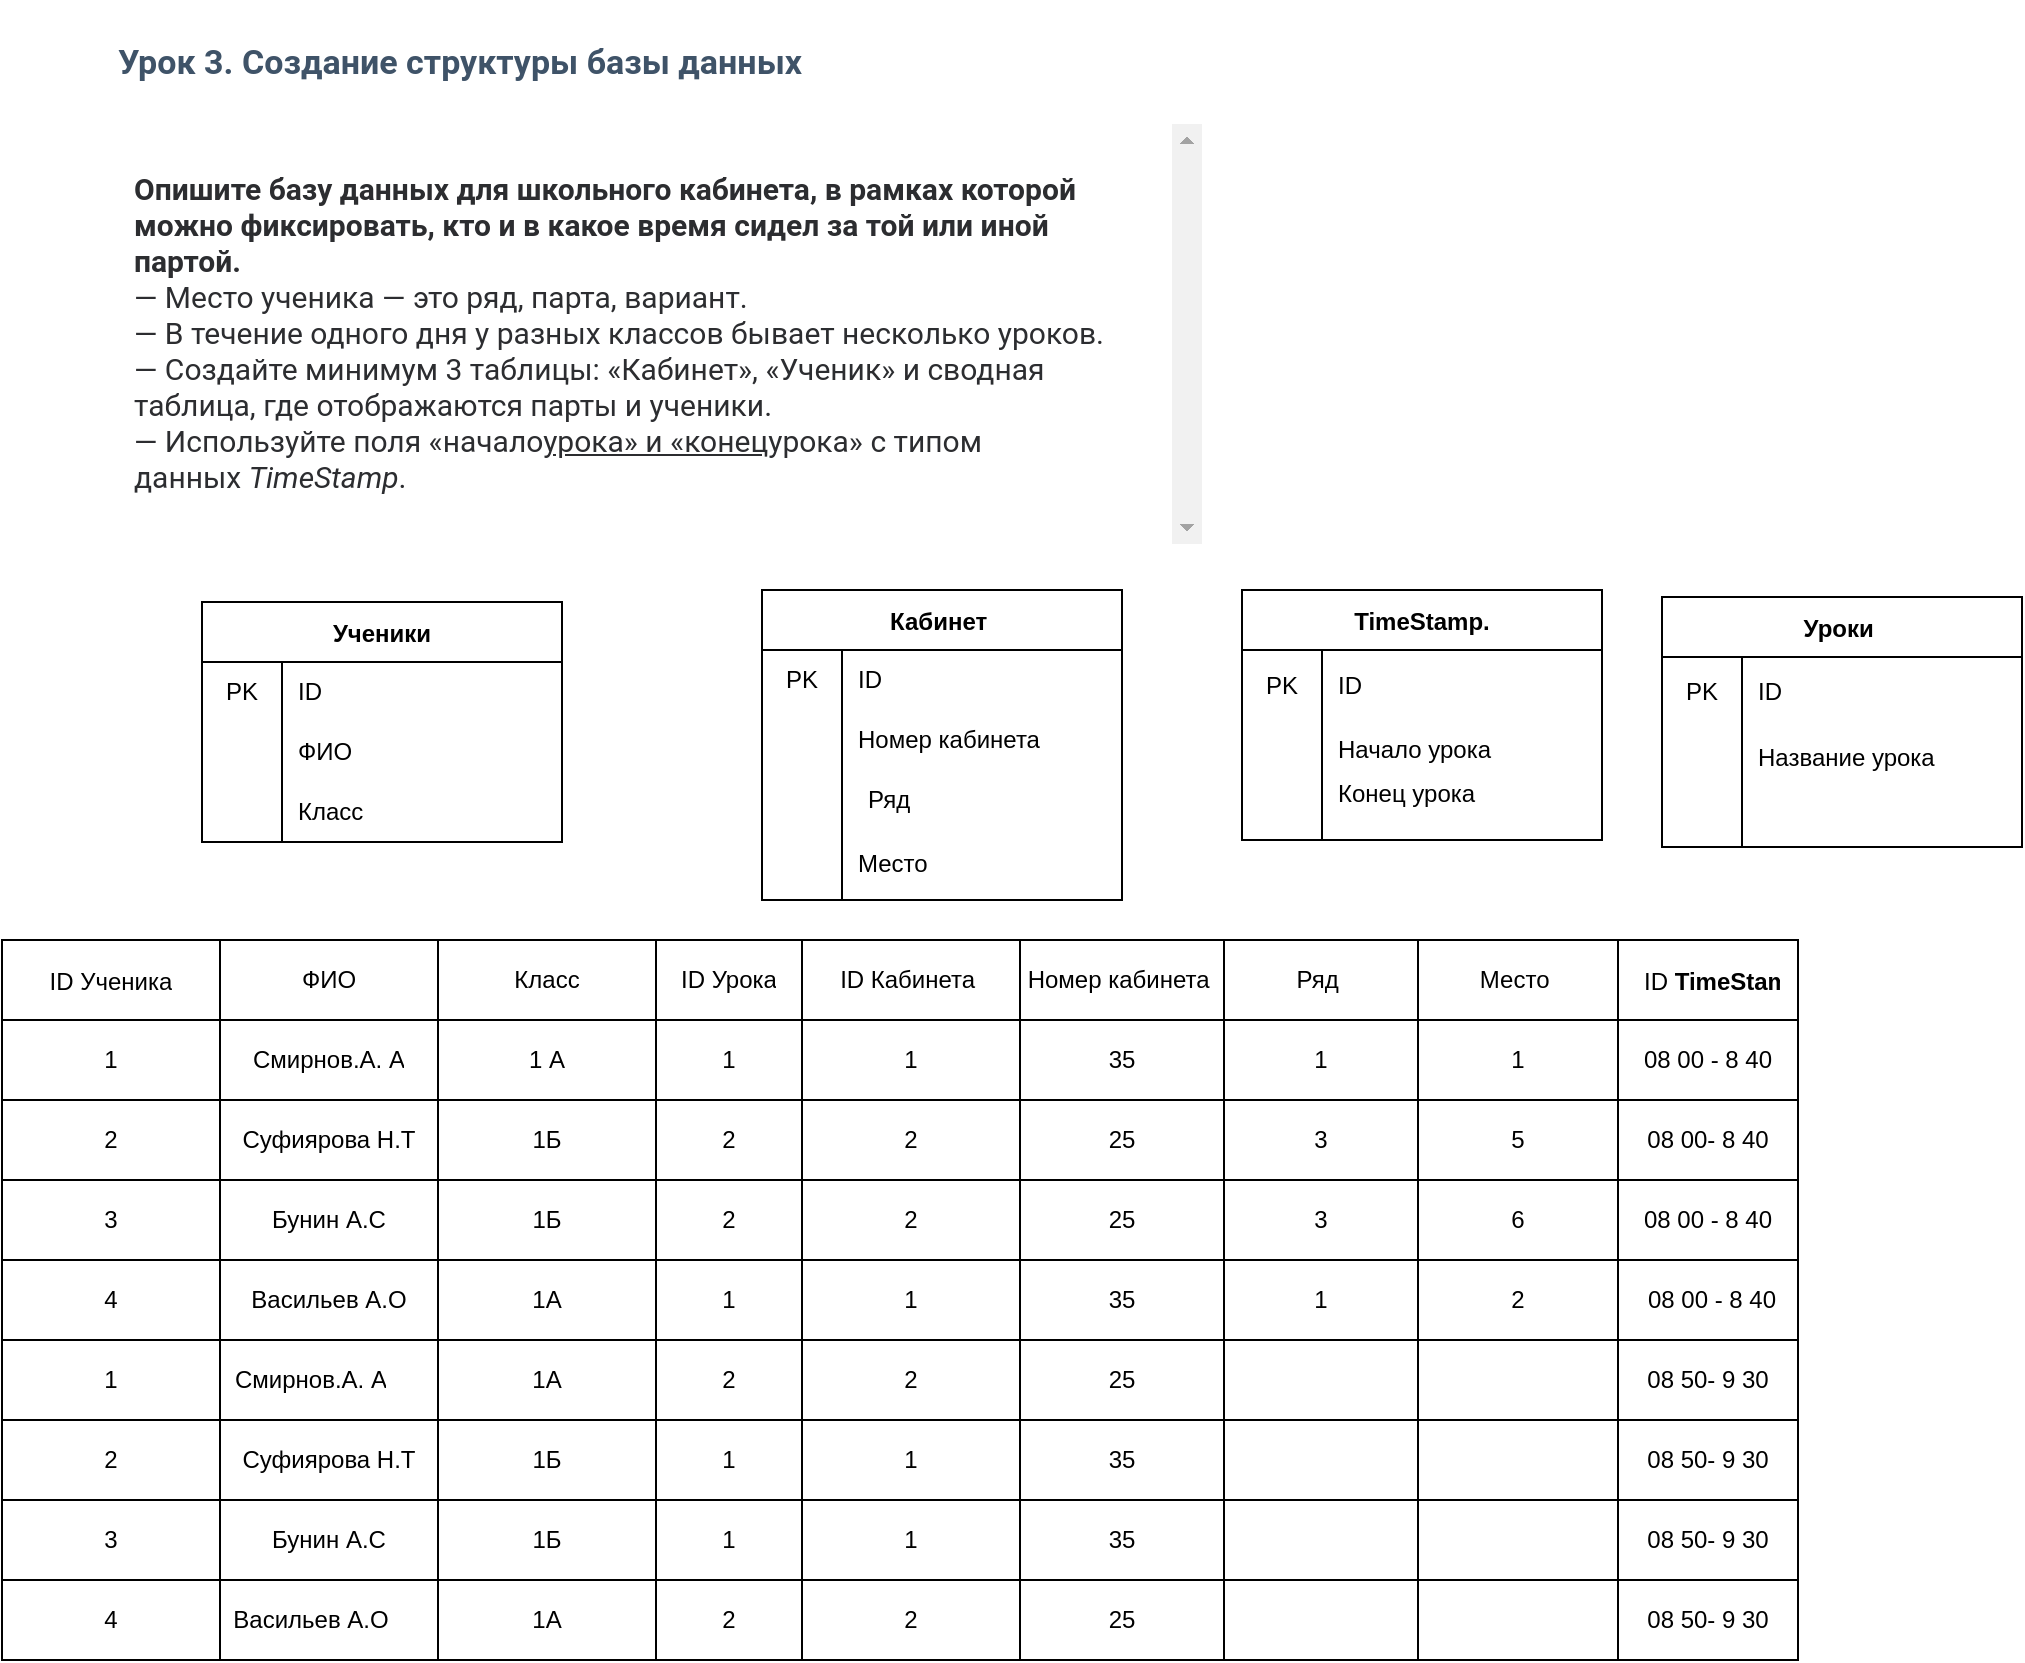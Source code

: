 <mxfile version="20.3.0" type="github"><diagram name="Page-1" id="e56a1550-8fbb-45ad-956c-1786394a9013"><mxGraphModel dx="2000" dy="523" grid="1" gridSize="10" guides="1" tooltips="1" connect="1" arrows="1" fold="1" page="1" pageScale="1" pageWidth="1100" pageHeight="850" background="none" math="0" shadow="0"><root><mxCell id="0"/><mxCell id="1" parent="0"/><mxCell id="MSWvbormxqqgN8dMkVY9-1" value="&lt;header style=&quot;box-sizing: border-box; display: flex; align-items: center; min-height: 55px; padding: 0px 16px 8px; color: rgb(44, 45, 48); font-family: Roboto, &amp;quot;San Francisco&amp;quot;, &amp;quot;Helvetica Neue&amp;quot;, Helvetica, Arial; font-size: 15px; font-style: normal; font-variant-ligatures: normal; font-variant-caps: normal; font-weight: 400; letter-spacing: normal; orphans: 2; text-align: start; text-indent: 0px; text-transform: none; widows: 2; word-spacing: 0px; -webkit-text-stroke-width: 0px; background-color: rgb(255, 255, 255); text-decoration-thickness: initial; text-decoration-style: initial; text-decoration-color: initial;&quot;&gt;&lt;div style=&quot;box-sizing: border-box; flex: 1 1 0%; position: relative;&quot; class=&quot;title-block&quot;&gt;&lt;h3 style=&quot;box-sizing: border-box; font-family: inherit; font-weight: bold; line-height: 24px; color: rgb(63, 83, 104); margin: 0px; font-size: 17px;&quot; class=&quot;title&quot;&gt;Урок 3. Создание структуры базы данных&lt;/h3&gt;&lt;/div&gt;&lt;/header&gt;&lt;div style=&quot;box-sizing: border-box; overflow-y: scroll; flex: 1 1 0%; color: rgb(44, 45, 48); font-family: Roboto, &amp;quot;San Francisco&amp;quot;, &amp;quot;Helvetica Neue&amp;quot;, Helvetica, Arial; font-size: 15px; font-style: normal; font-variant-ligatures: normal; font-variant-caps: normal; font-weight: 400; letter-spacing: normal; orphans: 2; text-align: start; text-indent: 0px; text-transform: none; widows: 2; word-spacing: 0px; -webkit-text-stroke-width: 0px; background-color: rgb(255, 255, 255); text-decoration-thickness: initial; text-decoration-style: initial; text-decoration-color: initial;&quot; id=&quot;main-content-wrapper__scrollable-container&quot; class=&quot;main-content-wrapper__scrollable-container&quot;&gt;&lt;div style=&quot;box-sizing: border-box; min-height: 100%;&quot; class=&quot;content&quot;&gt;&lt;div style=&quot;box-sizing: border-box;&quot; class=&quot;content-block content-block_homework&quot;&gt;&lt;div style=&quot;box-sizing: border-box; background-color: rgb(255, 255, 255); padding: 24px; border-radius: 4px; max-height: 100%; visibility: visible; pointer-events: auto; opacity: 1; transform: scaleY(1); transform-origin: left top; transition: transform 0.25s ease 0s, opacity 0.25s ease 0s, visibility 0.25s ease 0s, pointer-events 0.25s ease 0s, max-height 0.3s ease 0s;&quot; class=&quot;task-block js-homework-description-container&quot;&gt;&lt;div style=&quot;box-sizing: border-box;&quot; class=&quot;task-block-teacher&quot;&gt;&lt;p style=&quot;box-sizing: border-box; margin: 0px; font-weight: normal;&quot;&gt;&lt;strong style=&quot;box-sizing: border-box; font-weight: 700;&quot;&gt;Опишите базу данных для школьного кабинета, в рамках которой можно фиксировать, кто и в какое время сидел за той или иной партой.&lt;/strong&gt;&lt;/p&gt;&lt;p style=&quot;box-sizing: border-box; margin: 0px; font-weight: normal;&quot;&gt;— Место ученика — это ряд, парта, вариант.&lt;br style=&quot;box-sizing: border-box;&quot;&gt;— В течение одного дня у разных классов бывает несколько уроков.&lt;br style=&quot;box-sizing: border-box;&quot;&gt;— Создайте минимум 3 таблицы: «Кабинет», «Ученик» и сводная таблица, где отображаются парты и ученики.&lt;br style=&quot;box-sizing: border-box;&quot;&gt;— Используйте поля «начало&lt;u style=&quot;box-sizing: border-box;&quot;&gt;урока» и «конец&lt;/u&gt;урока» с типом данных&lt;span&gt;&amp;nbsp;&lt;/span&gt;&lt;em style=&quot;box-sizing: border-box;&quot;&gt;TimeStamp&lt;/em&gt;.&lt;/p&gt;&lt;/div&gt;&lt;/div&gt;&lt;/div&gt;&lt;/div&gt;&lt;/div&gt;" style="text;whiteSpace=wrap;html=1;" vertex="1" parent="1"><mxGeometry x="30" width="560" height="280" as="geometry"/></mxCell><object label="Ученики" id="MSWvbormxqqgN8dMkVY9-17"><mxCell style="shape=table;startSize=30;container=1;collapsible=0;childLayout=tableLayout;fixedRows=1;rowLines=0;fontStyle=1;" vertex="1" parent="1"><mxGeometry x="90" y="301" width="180" height="120" as="geometry"/></mxCell></object><mxCell id="MSWvbormxqqgN8dMkVY9-18" value="" style="shape=tableRow;horizontal=0;startSize=0;swimlaneHead=0;swimlaneBody=0;top=0;left=0;bottom=0;right=0;collapsible=0;dropTarget=0;fillColor=none;points=[[0,0.5],[1,0.5]];portConstraint=eastwest;" vertex="1" parent="MSWvbormxqqgN8dMkVY9-17"><mxGeometry y="30" width="180" height="30" as="geometry"/></mxCell><mxCell id="MSWvbormxqqgN8dMkVY9-19" value="PK" style="shape=partialRectangle;html=1;whiteSpace=wrap;connectable=0;fillColor=none;top=0;left=0;bottom=0;right=0;overflow=hidden;pointerEvents=1;" vertex="1" parent="MSWvbormxqqgN8dMkVY9-18"><mxGeometry width="40" height="30" as="geometry"><mxRectangle width="40" height="30" as="alternateBounds"/></mxGeometry></mxCell><mxCell id="MSWvbormxqqgN8dMkVY9-20" value="ID" style="shape=partialRectangle;html=1;whiteSpace=wrap;connectable=0;fillColor=none;top=0;left=0;bottom=0;right=0;align=left;spacingLeft=6;overflow=hidden;" vertex="1" parent="MSWvbormxqqgN8dMkVY9-18"><mxGeometry x="40" width="140" height="30" as="geometry"><mxRectangle width="140" height="30" as="alternateBounds"/></mxGeometry></mxCell><mxCell id="MSWvbormxqqgN8dMkVY9-24" value="" style="shape=tableRow;horizontal=0;startSize=0;swimlaneHead=0;swimlaneBody=0;top=0;left=0;bottom=0;right=0;collapsible=0;dropTarget=0;fillColor=none;points=[[0,0.5],[1,0.5]];portConstraint=eastwest;" vertex="1" parent="MSWvbormxqqgN8dMkVY9-17"><mxGeometry y="60" width="180" height="30" as="geometry"/></mxCell><mxCell id="MSWvbormxqqgN8dMkVY9-25" value="" style="shape=partialRectangle;html=1;whiteSpace=wrap;connectable=0;fillColor=none;top=0;left=0;bottom=0;right=0;overflow=hidden;" vertex="1" parent="MSWvbormxqqgN8dMkVY9-24"><mxGeometry width="40" height="30" as="geometry"><mxRectangle width="40" height="30" as="alternateBounds"/></mxGeometry></mxCell><mxCell id="MSWvbormxqqgN8dMkVY9-26" value="ФИО" style="shape=partialRectangle;html=1;whiteSpace=wrap;connectable=0;fillColor=none;top=0;left=0;bottom=0;right=0;align=left;spacingLeft=6;overflow=hidden;" vertex="1" parent="MSWvbormxqqgN8dMkVY9-24"><mxGeometry x="40" width="140" height="30" as="geometry"><mxRectangle width="140" height="30" as="alternateBounds"/></mxGeometry></mxCell><mxCell id="MSWvbormxqqgN8dMkVY9-21" value="" style="shape=tableRow;horizontal=0;startSize=0;swimlaneHead=0;swimlaneBody=0;top=0;left=0;bottom=0;right=0;collapsible=0;dropTarget=0;fillColor=none;points=[[0,0.5],[1,0.5]];portConstraint=eastwest;" vertex="1" parent="MSWvbormxqqgN8dMkVY9-17"><mxGeometry y="90" width="180" height="30" as="geometry"/></mxCell><mxCell id="MSWvbormxqqgN8dMkVY9-22" value="" style="shape=partialRectangle;html=1;whiteSpace=wrap;connectable=0;fillColor=none;top=0;left=0;bottom=0;right=0;overflow=hidden;" vertex="1" parent="MSWvbormxqqgN8dMkVY9-21"><mxGeometry width="40" height="30" as="geometry"><mxRectangle width="40" height="30" as="alternateBounds"/></mxGeometry></mxCell><mxCell id="MSWvbormxqqgN8dMkVY9-23" value="Класс" style="shape=partialRectangle;html=1;whiteSpace=wrap;connectable=0;fillColor=none;top=0;left=0;bottom=0;right=0;align=left;spacingLeft=6;overflow=hidden;" vertex="1" parent="MSWvbormxqqgN8dMkVY9-21"><mxGeometry x="40" width="140" height="30" as="geometry"><mxRectangle width="140" height="30" as="alternateBounds"/></mxGeometry></mxCell><mxCell id="MSWvbormxqqgN8dMkVY9-27" value="Кабинет " style="shape=table;startSize=30;container=1;collapsible=0;childLayout=tableLayout;fixedRows=1;rowLines=0;fontStyle=1;" vertex="1" parent="1"><mxGeometry x="370" y="295" width="180" height="155" as="geometry"/></mxCell><mxCell id="MSWvbormxqqgN8dMkVY9-52" style="shape=tableRow;horizontal=0;startSize=0;swimlaneHead=0;swimlaneBody=0;top=0;left=0;bottom=0;right=0;collapsible=0;dropTarget=0;fillColor=none;points=[[0,0.5],[1,0.5]];portConstraint=eastwest;" vertex="1" parent="MSWvbormxqqgN8dMkVY9-27"><mxGeometry y="30" width="180" height="30" as="geometry"/></mxCell><mxCell id="MSWvbormxqqgN8dMkVY9-53" value="PK" style="shape=partialRectangle;html=1;whiteSpace=wrap;connectable=0;fillColor=none;top=0;left=0;bottom=0;right=0;overflow=hidden;pointerEvents=1;" vertex="1" parent="MSWvbormxqqgN8dMkVY9-52"><mxGeometry width="40" height="30" as="geometry"><mxRectangle width="40" height="30" as="alternateBounds"/></mxGeometry></mxCell><mxCell id="MSWvbormxqqgN8dMkVY9-54" value="ID" style="shape=partialRectangle;html=1;whiteSpace=wrap;connectable=0;fillColor=none;top=0;left=0;bottom=0;right=0;align=left;spacingLeft=6;overflow=hidden;" vertex="1" parent="MSWvbormxqqgN8dMkVY9-52"><mxGeometry x="40" width="140" height="30" as="geometry"><mxRectangle width="140" height="30" as="alternateBounds"/></mxGeometry></mxCell><mxCell id="MSWvbormxqqgN8dMkVY9-28" value="" style="shape=tableRow;horizontal=0;startSize=0;swimlaneHead=0;swimlaneBody=0;top=0;left=0;bottom=0;right=0;collapsible=0;dropTarget=0;fillColor=none;points=[[0,0.5],[1,0.5]];portConstraint=eastwest;" vertex="1" parent="MSWvbormxqqgN8dMkVY9-27"><mxGeometry y="60" width="180" height="30" as="geometry"/></mxCell><mxCell id="MSWvbormxqqgN8dMkVY9-29" value="" style="shape=partialRectangle;html=1;whiteSpace=wrap;connectable=0;fillColor=none;top=0;left=0;bottom=0;right=0;overflow=hidden;pointerEvents=1;" vertex="1" parent="MSWvbormxqqgN8dMkVY9-28"><mxGeometry width="40" height="30" as="geometry"><mxRectangle width="40" height="30" as="alternateBounds"/></mxGeometry></mxCell><mxCell id="MSWvbormxqqgN8dMkVY9-30" value="Номер кабинета&amp;nbsp;" style="shape=partialRectangle;html=1;whiteSpace=wrap;connectable=0;fillColor=none;top=0;left=0;bottom=0;right=0;align=left;spacingLeft=6;overflow=hidden;" vertex="1" parent="MSWvbormxqqgN8dMkVY9-28"><mxGeometry x="40" width="140" height="30" as="geometry"><mxRectangle width="140" height="30" as="alternateBounds"/></mxGeometry></mxCell><mxCell id="MSWvbormxqqgN8dMkVY9-31" value="" style="shape=tableRow;horizontal=0;startSize=0;swimlaneHead=0;swimlaneBody=0;top=0;left=0;bottom=0;right=0;collapsible=0;dropTarget=0;fillColor=none;points=[[0,0.5],[1,0.5]];portConstraint=eastwest;" vertex="1" parent="MSWvbormxqqgN8dMkVY9-27"><mxGeometry y="90" width="180" height="30" as="geometry"/></mxCell><mxCell id="MSWvbormxqqgN8dMkVY9-32" value="" style="shape=partialRectangle;html=1;whiteSpace=wrap;connectable=0;fillColor=none;top=0;left=0;bottom=0;right=0;overflow=hidden;" vertex="1" parent="MSWvbormxqqgN8dMkVY9-31"><mxGeometry width="40" height="30" as="geometry"><mxRectangle width="40" height="30" as="alternateBounds"/></mxGeometry></mxCell><mxCell id="MSWvbormxqqgN8dMkVY9-33" value="" style="shape=partialRectangle;html=1;whiteSpace=wrap;connectable=0;fillColor=none;top=0;left=0;bottom=0;right=0;align=left;spacingLeft=6;overflow=hidden;" vertex="1" parent="MSWvbormxqqgN8dMkVY9-31"><mxGeometry x="40" width="140" height="30" as="geometry"><mxRectangle width="140" height="30" as="alternateBounds"/></mxGeometry></mxCell><mxCell id="MSWvbormxqqgN8dMkVY9-38" value="Место&amp;nbsp;" style="shape=partialRectangle;html=1;whiteSpace=wrap;connectable=0;fillColor=none;top=0;left=0;bottom=0;right=0;align=left;spacingLeft=6;overflow=hidden;" vertex="1" parent="1"><mxGeometry x="410" y="417" width="140" height="30" as="geometry"><mxRectangle width="140" height="30" as="alternateBounds"/></mxGeometry></mxCell><mxCell id="MSWvbormxqqgN8dMkVY9-73" value="" style="shape=tableRow;horizontal=0;startSize=0;swimlaneHead=0;swimlaneBody=0;top=0;left=0;bottom=0;right=0;collapsible=0;dropTarget=0;fillColor=none;points=[[0,0.5],[1,0.5]];portConstraint=eastwest;" vertex="1" parent="1"><mxGeometry x="375" y="382" width="180" height="35" as="geometry"/></mxCell><mxCell id="MSWvbormxqqgN8dMkVY9-75" value="Ряд&amp;nbsp;" style="shape=partialRectangle;html=1;whiteSpace=wrap;connectable=0;fillColor=none;top=0;left=0;bottom=0;right=0;align=left;spacingLeft=6;overflow=hidden;" vertex="1" parent="MSWvbormxqqgN8dMkVY9-73"><mxGeometry x="40" width="140" height="35" as="geometry"><mxRectangle width="140" height="35" as="alternateBounds"/></mxGeometry></mxCell><mxCell id="MSWvbormxqqgN8dMkVY9-76" value="" style="endArrow=none;html=1;rounded=0;" edge="1" parent="1"><mxGeometry width="50" height="50" relative="1" as="geometry"><mxPoint x="410" y="450" as="sourcePoint"/><mxPoint x="410" y="412" as="targetPoint"/></mxGeometry></mxCell><object label="TimeStamp." id="MSWvbormxqqgN8dMkVY9-77"><mxCell style="shape=table;startSize=30;container=1;collapsible=0;childLayout=tableLayout;fixedRows=1;rowLines=0;fontStyle=1;" vertex="1" parent="1"><mxGeometry x="610" y="295" width="180" height="125" as="geometry"/></mxCell></object><mxCell id="MSWvbormxqqgN8dMkVY9-78" value="" style="shape=tableRow;horizontal=0;startSize=0;swimlaneHead=0;swimlaneBody=0;top=0;left=0;bottom=0;right=0;collapsible=0;dropTarget=0;fillColor=none;points=[[0,0.5],[1,0.5]];portConstraint=eastwest;" vertex="1" parent="MSWvbormxqqgN8dMkVY9-77"><mxGeometry y="30" width="180" height="35" as="geometry"/></mxCell><mxCell id="MSWvbormxqqgN8dMkVY9-79" value="PK" style="shape=partialRectangle;html=1;whiteSpace=wrap;connectable=0;fillColor=none;top=0;left=0;bottom=0;right=0;overflow=hidden;pointerEvents=1;" vertex="1" parent="MSWvbormxqqgN8dMkVY9-78"><mxGeometry width="40" height="35" as="geometry"><mxRectangle width="40" height="35" as="alternateBounds"/></mxGeometry></mxCell><mxCell id="MSWvbormxqqgN8dMkVY9-80" value="ID" style="shape=partialRectangle;html=1;whiteSpace=wrap;connectable=0;fillColor=none;top=0;left=0;bottom=0;right=0;align=left;spacingLeft=6;overflow=hidden;" vertex="1" parent="MSWvbormxqqgN8dMkVY9-78"><mxGeometry x="40" width="140" height="35" as="geometry"><mxRectangle width="140" height="35" as="alternateBounds"/></mxGeometry></mxCell><mxCell id="MSWvbormxqqgN8dMkVY9-81" value="" style="shape=tableRow;horizontal=0;startSize=0;swimlaneHead=0;swimlaneBody=0;top=0;left=0;bottom=0;right=0;collapsible=0;dropTarget=0;fillColor=none;points=[[0,0.5],[1,0.5]];portConstraint=eastwest;" vertex="1" parent="MSWvbormxqqgN8dMkVY9-77"><mxGeometry y="65" width="180" height="30" as="geometry"/></mxCell><mxCell id="MSWvbormxqqgN8dMkVY9-82" value="" style="shape=partialRectangle;html=1;whiteSpace=wrap;connectable=0;fillColor=none;top=0;left=0;bottom=0;right=0;overflow=hidden;" vertex="1" parent="MSWvbormxqqgN8dMkVY9-81"><mxGeometry width="40" height="30" as="geometry"><mxRectangle width="40" height="30" as="alternateBounds"/></mxGeometry></mxCell><mxCell id="MSWvbormxqqgN8dMkVY9-83" value="Начало урока&amp;nbsp;" style="shape=partialRectangle;html=1;whiteSpace=wrap;connectable=0;fillColor=none;top=0;left=0;bottom=0;right=0;align=left;spacingLeft=6;overflow=hidden;" vertex="1" parent="MSWvbormxqqgN8dMkVY9-81"><mxGeometry x="40" width="140" height="30" as="geometry"><mxRectangle width="140" height="30" as="alternateBounds"/></mxGeometry></mxCell><mxCell id="MSWvbormxqqgN8dMkVY9-84" value="" style="shape=tableRow;horizontal=0;startSize=0;swimlaneHead=0;swimlaneBody=0;top=0;left=0;bottom=0;right=0;collapsible=0;dropTarget=0;fillColor=none;points=[[0,0.5],[1,0.5]];portConstraint=eastwest;" vertex="1" parent="MSWvbormxqqgN8dMkVY9-77"><mxGeometry y="95" width="180" height="30" as="geometry"/></mxCell><mxCell id="MSWvbormxqqgN8dMkVY9-85" value="" style="shape=partialRectangle;html=1;whiteSpace=wrap;connectable=0;fillColor=none;top=0;left=0;bottom=0;right=0;overflow=hidden;" vertex="1" parent="MSWvbormxqqgN8dMkVY9-84"><mxGeometry width="40" height="30" as="geometry"><mxRectangle width="40" height="30" as="alternateBounds"/></mxGeometry></mxCell><mxCell id="MSWvbormxqqgN8dMkVY9-86" value="" style="shape=partialRectangle;html=1;whiteSpace=wrap;connectable=0;fillColor=none;top=0;left=0;bottom=0;right=0;align=left;spacingLeft=6;overflow=hidden;" vertex="1" parent="MSWvbormxqqgN8dMkVY9-84"><mxGeometry x="40" width="140" height="30" as="geometry"><mxRectangle width="140" height="30" as="alternateBounds"/></mxGeometry></mxCell><object label="Уроки " id="MSWvbormxqqgN8dMkVY9-87"><mxCell style="shape=table;startSize=30;container=1;collapsible=0;childLayout=tableLayout;fixedRows=1;rowLines=0;fontStyle=1;" vertex="1" parent="1"><mxGeometry x="820" y="298.5" width="180" height="125" as="geometry"/></mxCell></object><mxCell id="MSWvbormxqqgN8dMkVY9-88" value="" style="shape=tableRow;horizontal=0;startSize=0;swimlaneHead=0;swimlaneBody=0;top=0;left=0;bottom=0;right=0;collapsible=0;dropTarget=0;fillColor=none;points=[[0,0.5],[1,0.5]];portConstraint=eastwest;" vertex="1" parent="MSWvbormxqqgN8dMkVY9-87"><mxGeometry y="30" width="180" height="35" as="geometry"/></mxCell><mxCell id="MSWvbormxqqgN8dMkVY9-89" value="PK" style="shape=partialRectangle;html=1;whiteSpace=wrap;connectable=0;fillColor=none;top=0;left=0;bottom=0;right=0;overflow=hidden;pointerEvents=1;" vertex="1" parent="MSWvbormxqqgN8dMkVY9-88"><mxGeometry width="40" height="35" as="geometry"><mxRectangle width="40" height="35" as="alternateBounds"/></mxGeometry></mxCell><mxCell id="MSWvbormxqqgN8dMkVY9-90" value="ID" style="shape=partialRectangle;html=1;whiteSpace=wrap;connectable=0;fillColor=none;top=0;left=0;bottom=0;right=0;align=left;spacingLeft=6;overflow=hidden;" vertex="1" parent="MSWvbormxqqgN8dMkVY9-88"><mxGeometry x="40" width="140" height="35" as="geometry"><mxRectangle width="140" height="35" as="alternateBounds"/></mxGeometry></mxCell><mxCell id="MSWvbormxqqgN8dMkVY9-91" value="" style="shape=tableRow;horizontal=0;startSize=0;swimlaneHead=0;swimlaneBody=0;top=0;left=0;bottom=0;right=0;collapsible=0;dropTarget=0;fillColor=none;points=[[0,0.5],[1,0.5]];portConstraint=eastwest;" vertex="1" parent="MSWvbormxqqgN8dMkVY9-87"><mxGeometry y="65" width="180" height="30" as="geometry"/></mxCell><mxCell id="MSWvbormxqqgN8dMkVY9-92" value="" style="shape=partialRectangle;html=1;whiteSpace=wrap;connectable=0;fillColor=none;top=0;left=0;bottom=0;right=0;overflow=hidden;" vertex="1" parent="MSWvbormxqqgN8dMkVY9-91"><mxGeometry width="40" height="30" as="geometry"><mxRectangle width="40" height="30" as="alternateBounds"/></mxGeometry></mxCell><mxCell id="MSWvbormxqqgN8dMkVY9-93" value="Название урока&amp;nbsp;" style="shape=partialRectangle;html=1;whiteSpace=wrap;connectable=0;fillColor=none;top=0;left=0;bottom=0;right=0;align=left;spacingLeft=6;overflow=hidden;" vertex="1" parent="MSWvbormxqqgN8dMkVY9-91"><mxGeometry x="40" width="140" height="30" as="geometry"><mxRectangle width="140" height="30" as="alternateBounds"/></mxGeometry></mxCell><mxCell id="MSWvbormxqqgN8dMkVY9-94" value="" style="shape=tableRow;horizontal=0;startSize=0;swimlaneHead=0;swimlaneBody=0;top=0;left=0;bottom=0;right=0;collapsible=0;dropTarget=0;fillColor=none;points=[[0,0.5],[1,0.5]];portConstraint=eastwest;" vertex="1" parent="MSWvbormxqqgN8dMkVY9-87"><mxGeometry y="95" width="180" height="30" as="geometry"/></mxCell><mxCell id="MSWvbormxqqgN8dMkVY9-95" value="" style="shape=partialRectangle;html=1;whiteSpace=wrap;connectable=0;fillColor=none;top=0;left=0;bottom=0;right=0;overflow=hidden;" vertex="1" parent="MSWvbormxqqgN8dMkVY9-94"><mxGeometry width="40" height="30" as="geometry"><mxRectangle width="40" height="30" as="alternateBounds"/></mxGeometry></mxCell><mxCell id="MSWvbormxqqgN8dMkVY9-96" value="" style="shape=partialRectangle;html=1;whiteSpace=wrap;connectable=0;fillColor=none;top=0;left=0;bottom=0;right=0;align=left;spacingLeft=6;overflow=hidden;" vertex="1" parent="MSWvbormxqqgN8dMkVY9-94"><mxGeometry x="40" width="140" height="30" as="geometry"><mxRectangle width="140" height="30" as="alternateBounds"/></mxGeometry></mxCell><mxCell id="MSWvbormxqqgN8dMkVY9-107" value="Конец урока&amp;nbsp;" style="shape=partialRectangle;html=1;whiteSpace=wrap;connectable=0;fillColor=none;top=0;left=0;bottom=0;right=0;align=left;spacingLeft=6;overflow=hidden;" vertex="1" parent="1"><mxGeometry x="650" y="382" width="140" height="30" as="geometry"><mxRectangle width="140" height="30" as="alternateBounds"/></mxGeometry></mxCell><mxCell id="MSWvbormxqqgN8dMkVY9-108" value="" style="shape=table;html=1;whiteSpace=wrap;startSize=0;container=1;collapsible=0;childLayout=tableLayout;" vertex="1" parent="1"><mxGeometry x="-10" y="470" width="898" height="360" as="geometry"/></mxCell><mxCell id="MSWvbormxqqgN8dMkVY9-121" style="shape=tableRow;horizontal=0;startSize=0;swimlaneHead=0;swimlaneBody=0;top=0;left=0;bottom=0;right=0;collapsible=0;dropTarget=0;fillColor=none;points=[[0,0.5],[1,0.5]];portConstraint=eastwest;" vertex="1" parent="MSWvbormxqqgN8dMkVY9-108"><mxGeometry width="898" height="40" as="geometry"/></mxCell><mxCell id="MSWvbormxqqgN8dMkVY9-244" style="shape=partialRectangle;html=1;whiteSpace=wrap;connectable=0;fillColor=none;top=0;left=0;bottom=0;right=0;overflow=hidden;" vertex="1" parent="MSWvbormxqqgN8dMkVY9-121"><mxGeometry width="109" height="40" as="geometry"><mxRectangle width="109" height="40" as="alternateBounds"/></mxGeometry></mxCell><mxCell id="MSWvbormxqqgN8dMkVY9-122" value="ФИО" style="shape=partialRectangle;html=1;whiteSpace=wrap;connectable=0;fillColor=none;top=0;left=0;bottom=0;right=0;overflow=hidden;" vertex="1" parent="MSWvbormxqqgN8dMkVY9-121"><mxGeometry x="109" width="109" height="40" as="geometry"><mxRectangle width="109" height="40" as="alternateBounds"/></mxGeometry></mxCell><mxCell id="MSWvbormxqqgN8dMkVY9-255" value="Класс" style="shape=partialRectangle;html=1;whiteSpace=wrap;connectable=0;fillColor=none;top=0;left=0;bottom=0;right=0;overflow=hidden;" vertex="1" parent="MSWvbormxqqgN8dMkVY9-121"><mxGeometry x="218" width="109" height="40" as="geometry"><mxRectangle width="109" height="40" as="alternateBounds"/></mxGeometry></mxCell><mxCell id="MSWvbormxqqgN8dMkVY9-123" value="ID Урока" style="shape=partialRectangle;html=1;whiteSpace=wrap;connectable=0;fillColor=none;top=0;left=0;bottom=0;right=0;overflow=hidden;" vertex="1" parent="MSWvbormxqqgN8dMkVY9-121"><mxGeometry x="327" width="73" height="40" as="geometry"><mxRectangle width="73" height="40" as="alternateBounds"/></mxGeometry></mxCell><mxCell id="MSWvbormxqqgN8dMkVY9-129" value="ID Кабинета&amp;nbsp;" style="shape=partialRectangle;html=1;whiteSpace=wrap;connectable=0;fillColor=none;top=0;left=0;bottom=0;right=0;overflow=hidden;" vertex="1" parent="MSWvbormxqqgN8dMkVY9-121"><mxGeometry x="400" width="109" height="40" as="geometry"><mxRectangle width="109" height="40" as="alternateBounds"/></mxGeometry></mxCell><mxCell id="MSWvbormxqqgN8dMkVY9-133" value="Номер кабинета&amp;nbsp;" style="shape=partialRectangle;html=1;whiteSpace=wrap;connectable=0;fillColor=none;top=0;left=0;bottom=0;right=0;overflow=hidden;" vertex="1" parent="MSWvbormxqqgN8dMkVY9-121"><mxGeometry x="509" width="102" height="40" as="geometry"><mxRectangle width="102" height="40" as="alternateBounds"/></mxGeometry></mxCell><mxCell id="MSWvbormxqqgN8dMkVY9-137" value="Ряд&amp;nbsp;" style="shape=partialRectangle;html=1;whiteSpace=wrap;connectable=0;fillColor=none;top=0;left=0;bottom=0;right=0;overflow=hidden;" vertex="1" parent="MSWvbormxqqgN8dMkVY9-121"><mxGeometry x="611" width="97" height="40" as="geometry"><mxRectangle width="97" height="40" as="alternateBounds"/></mxGeometry></mxCell><mxCell id="MSWvbormxqqgN8dMkVY9-141" value="Место&amp;nbsp;" style="shape=partialRectangle;html=1;whiteSpace=wrap;connectable=0;fillColor=none;top=0;left=0;bottom=0;right=0;overflow=hidden;" vertex="1" parent="MSWvbormxqqgN8dMkVY9-121"><mxGeometry x="708" width="100" height="40" as="geometry"><mxRectangle width="100" height="40" as="alternateBounds"/></mxGeometry></mxCell><mxCell id="MSWvbormxqqgN8dMkVY9-175" style="shape=partialRectangle;html=1;whiteSpace=wrap;connectable=0;fillColor=none;top=0;left=0;bottom=0;right=0;overflow=hidden;" vertex="1" parent="MSWvbormxqqgN8dMkVY9-121"><mxGeometry x="808" width="90" height="40" as="geometry"><mxRectangle width="90" height="40" as="alternateBounds"/></mxGeometry></mxCell><mxCell id="MSWvbormxqqgN8dMkVY9-109" value="" style="shape=tableRow;horizontal=0;startSize=0;swimlaneHead=0;swimlaneBody=0;top=0;left=0;bottom=0;right=0;collapsible=0;dropTarget=0;fillColor=none;points=[[0,0.5],[1,0.5]];portConstraint=eastwest;" vertex="1" parent="MSWvbormxqqgN8dMkVY9-108"><mxGeometry y="40" width="898" height="40" as="geometry"/></mxCell><mxCell id="MSWvbormxqqgN8dMkVY9-245" value="1" style="shape=partialRectangle;html=1;whiteSpace=wrap;connectable=0;fillColor=none;top=0;left=0;bottom=0;right=0;overflow=hidden;" vertex="1" parent="MSWvbormxqqgN8dMkVY9-109"><mxGeometry width="109" height="40" as="geometry"><mxRectangle width="109" height="40" as="alternateBounds"/></mxGeometry></mxCell><mxCell id="MSWvbormxqqgN8dMkVY9-110" value="Смирнов.А. А" style="shape=partialRectangle;html=1;whiteSpace=wrap;connectable=0;fillColor=none;top=0;left=0;bottom=0;right=0;overflow=hidden;" vertex="1" parent="MSWvbormxqqgN8dMkVY9-109"><mxGeometry x="109" width="109" height="40" as="geometry"><mxRectangle width="109" height="40" as="alternateBounds"/></mxGeometry></mxCell><mxCell id="MSWvbormxqqgN8dMkVY9-256" value="1 А" style="shape=partialRectangle;html=1;whiteSpace=wrap;connectable=0;fillColor=none;top=0;left=0;bottom=0;right=0;overflow=hidden;" vertex="1" parent="MSWvbormxqqgN8dMkVY9-109"><mxGeometry x="218" width="109" height="40" as="geometry"><mxRectangle width="109" height="40" as="alternateBounds"/></mxGeometry></mxCell><mxCell id="MSWvbormxqqgN8dMkVY9-111" value="1" style="shape=partialRectangle;html=1;whiteSpace=wrap;connectable=0;fillColor=none;top=0;left=0;bottom=0;right=0;overflow=hidden;" vertex="1" parent="MSWvbormxqqgN8dMkVY9-109"><mxGeometry x="327" width="73" height="40" as="geometry"><mxRectangle width="73" height="40" as="alternateBounds"/></mxGeometry></mxCell><mxCell id="MSWvbormxqqgN8dMkVY9-130" value="1" style="shape=partialRectangle;html=1;whiteSpace=wrap;connectable=0;fillColor=none;top=0;left=0;bottom=0;right=0;overflow=hidden;" vertex="1" parent="MSWvbormxqqgN8dMkVY9-109"><mxGeometry x="400" width="109" height="40" as="geometry"><mxRectangle width="109" height="40" as="alternateBounds"/></mxGeometry></mxCell><mxCell id="MSWvbormxqqgN8dMkVY9-134" value="35" style="shape=partialRectangle;html=1;whiteSpace=wrap;connectable=0;fillColor=none;top=0;left=0;bottom=0;right=0;overflow=hidden;" vertex="1" parent="MSWvbormxqqgN8dMkVY9-109"><mxGeometry x="509" width="102" height="40" as="geometry"><mxRectangle width="102" height="40" as="alternateBounds"/></mxGeometry></mxCell><mxCell id="MSWvbormxqqgN8dMkVY9-138" value="1" style="shape=partialRectangle;html=1;whiteSpace=wrap;connectable=0;fillColor=none;top=0;left=0;bottom=0;right=0;overflow=hidden;" vertex="1" parent="MSWvbormxqqgN8dMkVY9-109"><mxGeometry x="611" width="97" height="40" as="geometry"><mxRectangle width="97" height="40" as="alternateBounds"/></mxGeometry></mxCell><mxCell id="MSWvbormxqqgN8dMkVY9-142" value="1" style="shape=partialRectangle;html=1;whiteSpace=wrap;connectable=0;fillColor=none;top=0;left=0;bottom=0;right=0;overflow=hidden;" vertex="1" parent="MSWvbormxqqgN8dMkVY9-109"><mxGeometry x="708" width="100" height="40" as="geometry"><mxRectangle width="100" height="40" as="alternateBounds"/></mxGeometry></mxCell><mxCell id="MSWvbormxqqgN8dMkVY9-176" value="08 00 - 8 40" style="shape=partialRectangle;html=1;whiteSpace=wrap;connectable=0;fillColor=none;top=0;left=0;bottom=0;right=0;overflow=hidden;" vertex="1" parent="MSWvbormxqqgN8dMkVY9-109"><mxGeometry x="808" width="90" height="40" as="geometry"><mxRectangle width="90" height="40" as="alternateBounds"/></mxGeometry></mxCell><mxCell id="MSWvbormxqqgN8dMkVY9-113" value="" style="shape=tableRow;horizontal=0;startSize=0;swimlaneHead=0;swimlaneBody=0;top=0;left=0;bottom=0;right=0;collapsible=0;dropTarget=0;fillColor=none;points=[[0,0.5],[1,0.5]];portConstraint=eastwest;" vertex="1" parent="MSWvbormxqqgN8dMkVY9-108"><mxGeometry y="80" width="898" height="40" as="geometry"/></mxCell><mxCell id="MSWvbormxqqgN8dMkVY9-246" value="2" style="shape=partialRectangle;html=1;whiteSpace=wrap;connectable=0;fillColor=none;top=0;left=0;bottom=0;right=0;overflow=hidden;" vertex="1" parent="MSWvbormxqqgN8dMkVY9-113"><mxGeometry width="109" height="40" as="geometry"><mxRectangle width="109" height="40" as="alternateBounds"/></mxGeometry></mxCell><mxCell id="MSWvbormxqqgN8dMkVY9-114" value="Суфиярова Н.Т" style="shape=partialRectangle;html=1;whiteSpace=wrap;connectable=0;fillColor=none;top=0;left=0;bottom=0;right=0;overflow=hidden;" vertex="1" parent="MSWvbormxqqgN8dMkVY9-113"><mxGeometry x="109" width="109" height="40" as="geometry"><mxRectangle width="109" height="40" as="alternateBounds"/></mxGeometry></mxCell><mxCell id="MSWvbormxqqgN8dMkVY9-257" value="1Б" style="shape=partialRectangle;html=1;whiteSpace=wrap;connectable=0;fillColor=none;top=0;left=0;bottom=0;right=0;overflow=hidden;" vertex="1" parent="MSWvbormxqqgN8dMkVY9-113"><mxGeometry x="218" width="109" height="40" as="geometry"><mxRectangle width="109" height="40" as="alternateBounds"/></mxGeometry></mxCell><mxCell id="MSWvbormxqqgN8dMkVY9-115" value="2" style="shape=partialRectangle;html=1;whiteSpace=wrap;connectable=0;fillColor=none;top=0;left=0;bottom=0;right=0;overflow=hidden;" vertex="1" parent="MSWvbormxqqgN8dMkVY9-113"><mxGeometry x="327" width="73" height="40" as="geometry"><mxRectangle width="73" height="40" as="alternateBounds"/></mxGeometry></mxCell><mxCell id="MSWvbormxqqgN8dMkVY9-131" value="2" style="shape=partialRectangle;html=1;whiteSpace=wrap;connectable=0;fillColor=none;top=0;left=0;bottom=0;right=0;overflow=hidden;" vertex="1" parent="MSWvbormxqqgN8dMkVY9-113"><mxGeometry x="400" width="109" height="40" as="geometry"><mxRectangle width="109" height="40" as="alternateBounds"/></mxGeometry></mxCell><mxCell id="MSWvbormxqqgN8dMkVY9-135" value="25" style="shape=partialRectangle;html=1;whiteSpace=wrap;connectable=0;fillColor=none;top=0;left=0;bottom=0;right=0;overflow=hidden;" vertex="1" parent="MSWvbormxqqgN8dMkVY9-113"><mxGeometry x="509" width="102" height="40" as="geometry"><mxRectangle width="102" height="40" as="alternateBounds"/></mxGeometry></mxCell><mxCell id="MSWvbormxqqgN8dMkVY9-139" value="3" style="shape=partialRectangle;html=1;whiteSpace=wrap;connectable=0;fillColor=none;top=0;left=0;bottom=0;right=0;overflow=hidden;" vertex="1" parent="MSWvbormxqqgN8dMkVY9-113"><mxGeometry x="611" width="97" height="40" as="geometry"><mxRectangle width="97" height="40" as="alternateBounds"/></mxGeometry></mxCell><mxCell id="MSWvbormxqqgN8dMkVY9-143" value="5" style="shape=partialRectangle;html=1;whiteSpace=wrap;connectable=0;fillColor=none;top=0;left=0;bottom=0;right=0;overflow=hidden;" vertex="1" parent="MSWvbormxqqgN8dMkVY9-113"><mxGeometry x="708" width="100" height="40" as="geometry"><mxRectangle width="100" height="40" as="alternateBounds"/></mxGeometry></mxCell><mxCell id="MSWvbormxqqgN8dMkVY9-177" value="08 00- 8 40" style="shape=partialRectangle;html=1;whiteSpace=wrap;connectable=0;fillColor=none;top=0;left=0;bottom=0;right=0;overflow=hidden;" vertex="1" parent="MSWvbormxqqgN8dMkVY9-113"><mxGeometry x="808" width="90" height="40" as="geometry"><mxRectangle width="90" height="40" as="alternateBounds"/></mxGeometry></mxCell><mxCell id="MSWvbormxqqgN8dMkVY9-126" style="shape=tableRow;horizontal=0;startSize=0;swimlaneHead=0;swimlaneBody=0;top=0;left=0;bottom=0;right=0;collapsible=0;dropTarget=0;fillColor=none;points=[[0,0.5],[1,0.5]];portConstraint=eastwest;" vertex="1" parent="MSWvbormxqqgN8dMkVY9-108"><mxGeometry y="120" width="898" height="40" as="geometry"/></mxCell><mxCell id="MSWvbormxqqgN8dMkVY9-247" value="3" style="shape=partialRectangle;html=1;whiteSpace=wrap;connectable=0;fillColor=none;top=0;left=0;bottom=0;right=0;overflow=hidden;" vertex="1" parent="MSWvbormxqqgN8dMkVY9-126"><mxGeometry width="109" height="40" as="geometry"><mxRectangle width="109" height="40" as="alternateBounds"/></mxGeometry></mxCell><mxCell id="MSWvbormxqqgN8dMkVY9-127" value="Бунин А.С" style="shape=partialRectangle;html=1;whiteSpace=wrap;connectable=0;fillColor=none;top=0;left=0;bottom=0;right=0;overflow=hidden;" vertex="1" parent="MSWvbormxqqgN8dMkVY9-126"><mxGeometry x="109" width="109" height="40" as="geometry"><mxRectangle width="109" height="40" as="alternateBounds"/></mxGeometry></mxCell><mxCell id="MSWvbormxqqgN8dMkVY9-258" value="1Б" style="shape=partialRectangle;html=1;whiteSpace=wrap;connectable=0;fillColor=none;top=0;left=0;bottom=0;right=0;overflow=hidden;" vertex="1" parent="MSWvbormxqqgN8dMkVY9-126"><mxGeometry x="218" width="109" height="40" as="geometry"><mxRectangle width="109" height="40" as="alternateBounds"/></mxGeometry></mxCell><mxCell id="MSWvbormxqqgN8dMkVY9-128" value="2" style="shape=partialRectangle;html=1;whiteSpace=wrap;connectable=0;fillColor=none;top=0;left=0;bottom=0;right=0;overflow=hidden;" vertex="1" parent="MSWvbormxqqgN8dMkVY9-126"><mxGeometry x="327" width="73" height="40" as="geometry"><mxRectangle width="73" height="40" as="alternateBounds"/></mxGeometry></mxCell><mxCell id="MSWvbormxqqgN8dMkVY9-132" value="2" style="shape=partialRectangle;html=1;whiteSpace=wrap;connectable=0;fillColor=none;top=0;left=0;bottom=0;right=0;overflow=hidden;" vertex="1" parent="MSWvbormxqqgN8dMkVY9-126"><mxGeometry x="400" width="109" height="40" as="geometry"><mxRectangle width="109" height="40" as="alternateBounds"/></mxGeometry></mxCell><mxCell id="MSWvbormxqqgN8dMkVY9-136" value="25" style="shape=partialRectangle;html=1;whiteSpace=wrap;connectable=0;fillColor=none;top=0;left=0;bottom=0;right=0;overflow=hidden;" vertex="1" parent="MSWvbormxqqgN8dMkVY9-126"><mxGeometry x="509" width="102" height="40" as="geometry"><mxRectangle width="102" height="40" as="alternateBounds"/></mxGeometry></mxCell><mxCell id="MSWvbormxqqgN8dMkVY9-140" value="3" style="shape=partialRectangle;html=1;whiteSpace=wrap;connectable=0;fillColor=none;top=0;left=0;bottom=0;right=0;overflow=hidden;" vertex="1" parent="MSWvbormxqqgN8dMkVY9-126"><mxGeometry x="611" width="97" height="40" as="geometry"><mxRectangle width="97" height="40" as="alternateBounds"/></mxGeometry></mxCell><mxCell id="MSWvbormxqqgN8dMkVY9-144" value="6" style="shape=partialRectangle;html=1;whiteSpace=wrap;connectable=0;fillColor=none;top=0;left=0;bottom=0;right=0;overflow=hidden;" vertex="1" parent="MSWvbormxqqgN8dMkVY9-126"><mxGeometry x="708" width="100" height="40" as="geometry"><mxRectangle width="100" height="40" as="alternateBounds"/></mxGeometry></mxCell><mxCell id="MSWvbormxqqgN8dMkVY9-178" style="shape=partialRectangle;html=1;whiteSpace=wrap;connectable=0;fillColor=none;top=0;left=0;bottom=0;right=0;overflow=hidden;" vertex="1" parent="MSWvbormxqqgN8dMkVY9-126"><mxGeometry x="808" width="90" height="40" as="geometry"><mxRectangle width="90" height="40" as="alternateBounds"/></mxGeometry></mxCell><mxCell id="MSWvbormxqqgN8dMkVY9-156" style="shape=tableRow;horizontal=0;startSize=0;swimlaneHead=0;swimlaneBody=0;top=0;left=0;bottom=0;right=0;collapsible=0;dropTarget=0;fillColor=none;points=[[0,0.5],[1,0.5]];portConstraint=eastwest;" vertex="1" parent="MSWvbormxqqgN8dMkVY9-108"><mxGeometry y="160" width="898" height="40" as="geometry"/></mxCell><mxCell id="MSWvbormxqqgN8dMkVY9-248" value="4" style="shape=partialRectangle;html=1;whiteSpace=wrap;connectable=0;fillColor=none;top=0;left=0;bottom=0;right=0;overflow=hidden;" vertex="1" parent="MSWvbormxqqgN8dMkVY9-156"><mxGeometry width="109" height="40" as="geometry"><mxRectangle width="109" height="40" as="alternateBounds"/></mxGeometry></mxCell><mxCell id="MSWvbormxqqgN8dMkVY9-157" value="Васильев А.О" style="shape=partialRectangle;html=1;whiteSpace=wrap;connectable=0;fillColor=none;top=0;left=0;bottom=0;right=0;overflow=hidden;" vertex="1" parent="MSWvbormxqqgN8dMkVY9-156"><mxGeometry x="109" width="109" height="40" as="geometry"><mxRectangle width="109" height="40" as="alternateBounds"/></mxGeometry></mxCell><mxCell id="MSWvbormxqqgN8dMkVY9-259" value="1А" style="shape=partialRectangle;html=1;whiteSpace=wrap;connectable=0;fillColor=none;top=0;left=0;bottom=0;right=0;overflow=hidden;" vertex="1" parent="MSWvbormxqqgN8dMkVY9-156"><mxGeometry x="218" width="109" height="40" as="geometry"><mxRectangle width="109" height="40" as="alternateBounds"/></mxGeometry></mxCell><mxCell id="MSWvbormxqqgN8dMkVY9-158" value="1" style="shape=partialRectangle;html=1;whiteSpace=wrap;connectable=0;fillColor=none;top=0;left=0;bottom=0;right=0;overflow=hidden;" vertex="1" parent="MSWvbormxqqgN8dMkVY9-156"><mxGeometry x="327" width="73" height="40" as="geometry"><mxRectangle width="73" height="40" as="alternateBounds"/></mxGeometry></mxCell><mxCell id="MSWvbormxqqgN8dMkVY9-159" value="1" style="shape=partialRectangle;html=1;whiteSpace=wrap;connectable=0;fillColor=none;top=0;left=0;bottom=0;right=0;overflow=hidden;" vertex="1" parent="MSWvbormxqqgN8dMkVY9-156"><mxGeometry x="400" width="109" height="40" as="geometry"><mxRectangle width="109" height="40" as="alternateBounds"/></mxGeometry></mxCell><mxCell id="MSWvbormxqqgN8dMkVY9-160" value="35" style="shape=partialRectangle;html=1;whiteSpace=wrap;connectable=0;fillColor=none;top=0;left=0;bottom=0;right=0;overflow=hidden;" vertex="1" parent="MSWvbormxqqgN8dMkVY9-156"><mxGeometry x="509" width="102" height="40" as="geometry"><mxRectangle width="102" height="40" as="alternateBounds"/></mxGeometry></mxCell><mxCell id="MSWvbormxqqgN8dMkVY9-161" value="1" style="shape=partialRectangle;html=1;whiteSpace=wrap;connectable=0;fillColor=none;top=0;left=0;bottom=0;right=0;overflow=hidden;" vertex="1" parent="MSWvbormxqqgN8dMkVY9-156"><mxGeometry x="611" width="97" height="40" as="geometry"><mxRectangle width="97" height="40" as="alternateBounds"/></mxGeometry></mxCell><mxCell id="MSWvbormxqqgN8dMkVY9-162" value="2" style="shape=partialRectangle;html=1;whiteSpace=wrap;connectable=0;fillColor=none;top=0;left=0;bottom=0;right=0;overflow=hidden;" vertex="1" parent="MSWvbormxqqgN8dMkVY9-156"><mxGeometry x="708" width="100" height="40" as="geometry"><mxRectangle width="100" height="40" as="alternateBounds"/></mxGeometry></mxCell><mxCell id="MSWvbormxqqgN8dMkVY9-179" style="shape=partialRectangle;html=1;whiteSpace=wrap;connectable=0;fillColor=none;top=0;left=0;bottom=0;right=0;overflow=hidden;" vertex="1" parent="MSWvbormxqqgN8dMkVY9-156"><mxGeometry x="808" width="90" height="40" as="geometry"><mxRectangle width="90" height="40" as="alternateBounds"/></mxGeometry></mxCell><mxCell id="MSWvbormxqqgN8dMkVY9-230" style="shape=tableRow;horizontal=0;startSize=0;swimlaneHead=0;swimlaneBody=0;top=0;left=0;bottom=0;right=0;collapsible=0;dropTarget=0;fillColor=none;points=[[0,0.5],[1,0.5]];portConstraint=eastwest;" vertex="1" parent="MSWvbormxqqgN8dMkVY9-108"><mxGeometry y="200" width="898" height="40" as="geometry"/></mxCell><mxCell id="MSWvbormxqqgN8dMkVY9-249" value="1" style="shape=partialRectangle;html=1;whiteSpace=wrap;connectable=0;fillColor=none;top=0;left=0;bottom=0;right=0;overflow=hidden;" vertex="1" parent="MSWvbormxqqgN8dMkVY9-230"><mxGeometry width="109" height="40" as="geometry"><mxRectangle width="109" height="40" as="alternateBounds"/></mxGeometry></mxCell><mxCell id="MSWvbormxqqgN8dMkVY9-231" style="shape=partialRectangle;html=1;whiteSpace=wrap;connectable=0;fillColor=none;top=0;left=0;bottom=0;right=0;overflow=hidden;" vertex="1" parent="MSWvbormxqqgN8dMkVY9-230"><mxGeometry x="109" width="109" height="40" as="geometry"><mxRectangle width="109" height="40" as="alternateBounds"/></mxGeometry></mxCell><mxCell id="MSWvbormxqqgN8dMkVY9-260" value="1А" style="shape=partialRectangle;html=1;whiteSpace=wrap;connectable=0;fillColor=none;top=0;left=0;bottom=0;right=0;overflow=hidden;" vertex="1" parent="MSWvbormxqqgN8dMkVY9-230"><mxGeometry x="218" width="109" height="40" as="geometry"><mxRectangle width="109" height="40" as="alternateBounds"/></mxGeometry></mxCell><mxCell id="MSWvbormxqqgN8dMkVY9-232" value="2" style="shape=partialRectangle;html=1;whiteSpace=wrap;connectable=0;fillColor=none;top=0;left=0;bottom=0;right=0;overflow=hidden;" vertex="1" parent="MSWvbormxqqgN8dMkVY9-230"><mxGeometry x="327" width="73" height="40" as="geometry"><mxRectangle width="73" height="40" as="alternateBounds"/></mxGeometry></mxCell><mxCell id="MSWvbormxqqgN8dMkVY9-233" value="2" style="shape=partialRectangle;html=1;whiteSpace=wrap;connectable=0;fillColor=none;top=0;left=0;bottom=0;right=0;overflow=hidden;" vertex="1" parent="MSWvbormxqqgN8dMkVY9-230"><mxGeometry x="400" width="109" height="40" as="geometry"><mxRectangle width="109" height="40" as="alternateBounds"/></mxGeometry></mxCell><mxCell id="MSWvbormxqqgN8dMkVY9-234" value="25" style="shape=partialRectangle;html=1;whiteSpace=wrap;connectable=0;fillColor=none;top=0;left=0;bottom=0;right=0;overflow=hidden;" vertex="1" parent="MSWvbormxqqgN8dMkVY9-230"><mxGeometry x="509" width="102" height="40" as="geometry"><mxRectangle width="102" height="40" as="alternateBounds"/></mxGeometry></mxCell><mxCell id="MSWvbormxqqgN8dMkVY9-235" style="shape=partialRectangle;html=1;whiteSpace=wrap;connectable=0;fillColor=none;top=0;left=0;bottom=0;right=0;overflow=hidden;" vertex="1" parent="MSWvbormxqqgN8dMkVY9-230"><mxGeometry x="611" width="97" height="40" as="geometry"><mxRectangle width="97" height="40" as="alternateBounds"/></mxGeometry></mxCell><mxCell id="MSWvbormxqqgN8dMkVY9-236" style="shape=partialRectangle;html=1;whiteSpace=wrap;connectable=0;fillColor=none;top=0;left=0;bottom=0;right=0;overflow=hidden;" vertex="1" parent="MSWvbormxqqgN8dMkVY9-230"><mxGeometry x="708" width="100" height="40" as="geometry"><mxRectangle width="100" height="40" as="alternateBounds"/></mxGeometry></mxCell><mxCell id="MSWvbormxqqgN8dMkVY9-237" style="shape=partialRectangle;html=1;whiteSpace=wrap;connectable=0;fillColor=none;top=0;left=0;bottom=0;right=0;overflow=hidden;" vertex="1" parent="MSWvbormxqqgN8dMkVY9-230"><mxGeometry x="808" width="90" height="40" as="geometry"><mxRectangle width="90" height="40" as="alternateBounds"/></mxGeometry></mxCell><mxCell id="MSWvbormxqqgN8dMkVY9-222" style="shape=tableRow;horizontal=0;startSize=0;swimlaneHead=0;swimlaneBody=0;top=0;left=0;bottom=0;right=0;collapsible=0;dropTarget=0;fillColor=none;points=[[0,0.5],[1,0.5]];portConstraint=eastwest;" vertex="1" parent="MSWvbormxqqgN8dMkVY9-108"><mxGeometry y="240" width="898" height="40" as="geometry"/></mxCell><mxCell id="MSWvbormxqqgN8dMkVY9-250" value="2" style="shape=partialRectangle;html=1;whiteSpace=wrap;connectable=0;fillColor=none;top=0;left=0;bottom=0;right=0;overflow=hidden;" vertex="1" parent="MSWvbormxqqgN8dMkVY9-222"><mxGeometry width="109" height="40" as="geometry"><mxRectangle width="109" height="40" as="alternateBounds"/></mxGeometry></mxCell><mxCell id="MSWvbormxqqgN8dMkVY9-223" style="shape=partialRectangle;html=1;whiteSpace=wrap;connectable=0;fillColor=none;top=0;left=0;bottom=0;right=0;overflow=hidden;" vertex="1" parent="MSWvbormxqqgN8dMkVY9-222"><mxGeometry x="109" width="109" height="40" as="geometry"><mxRectangle width="109" height="40" as="alternateBounds"/></mxGeometry></mxCell><mxCell id="MSWvbormxqqgN8dMkVY9-261" value="1Б" style="shape=partialRectangle;html=1;whiteSpace=wrap;connectable=0;fillColor=none;top=0;left=0;bottom=0;right=0;overflow=hidden;" vertex="1" parent="MSWvbormxqqgN8dMkVY9-222"><mxGeometry x="218" width="109" height="40" as="geometry"><mxRectangle width="109" height="40" as="alternateBounds"/></mxGeometry></mxCell><mxCell id="MSWvbormxqqgN8dMkVY9-224" value="1" style="shape=partialRectangle;html=1;whiteSpace=wrap;connectable=0;fillColor=none;top=0;left=0;bottom=0;right=0;overflow=hidden;" vertex="1" parent="MSWvbormxqqgN8dMkVY9-222"><mxGeometry x="327" width="73" height="40" as="geometry"><mxRectangle width="73" height="40" as="alternateBounds"/></mxGeometry></mxCell><mxCell id="MSWvbormxqqgN8dMkVY9-225" value="1" style="shape=partialRectangle;html=1;whiteSpace=wrap;connectable=0;fillColor=none;top=0;left=0;bottom=0;right=0;overflow=hidden;" vertex="1" parent="MSWvbormxqqgN8dMkVY9-222"><mxGeometry x="400" width="109" height="40" as="geometry"><mxRectangle width="109" height="40" as="alternateBounds"/></mxGeometry></mxCell><mxCell id="MSWvbormxqqgN8dMkVY9-226" value="35" style="shape=partialRectangle;html=1;whiteSpace=wrap;connectable=0;fillColor=none;top=0;left=0;bottom=0;right=0;overflow=hidden;" vertex="1" parent="MSWvbormxqqgN8dMkVY9-222"><mxGeometry x="509" width="102" height="40" as="geometry"><mxRectangle width="102" height="40" as="alternateBounds"/></mxGeometry></mxCell><mxCell id="MSWvbormxqqgN8dMkVY9-227" style="shape=partialRectangle;html=1;whiteSpace=wrap;connectable=0;fillColor=none;top=0;left=0;bottom=0;right=0;overflow=hidden;" vertex="1" parent="MSWvbormxqqgN8dMkVY9-222"><mxGeometry x="611" width="97" height="40" as="geometry"><mxRectangle width="97" height="40" as="alternateBounds"/></mxGeometry></mxCell><mxCell id="MSWvbormxqqgN8dMkVY9-228" style="shape=partialRectangle;html=1;whiteSpace=wrap;connectable=0;fillColor=none;top=0;left=0;bottom=0;right=0;overflow=hidden;" vertex="1" parent="MSWvbormxqqgN8dMkVY9-222"><mxGeometry x="708" width="100" height="40" as="geometry"><mxRectangle width="100" height="40" as="alternateBounds"/></mxGeometry></mxCell><mxCell id="MSWvbormxqqgN8dMkVY9-229" style="shape=partialRectangle;html=1;whiteSpace=wrap;connectable=0;fillColor=none;top=0;left=0;bottom=0;right=0;overflow=hidden;" vertex="1" parent="MSWvbormxqqgN8dMkVY9-222"><mxGeometry x="808" width="90" height="40" as="geometry"><mxRectangle width="90" height="40" as="alternateBounds"/></mxGeometry></mxCell><mxCell id="MSWvbormxqqgN8dMkVY9-214" style="shape=tableRow;horizontal=0;startSize=0;swimlaneHead=0;swimlaneBody=0;top=0;left=0;bottom=0;right=0;collapsible=0;dropTarget=0;fillColor=none;points=[[0,0.5],[1,0.5]];portConstraint=eastwest;" vertex="1" parent="MSWvbormxqqgN8dMkVY9-108"><mxGeometry y="280" width="898" height="40" as="geometry"/></mxCell><mxCell id="MSWvbormxqqgN8dMkVY9-251" value="3" style="shape=partialRectangle;html=1;whiteSpace=wrap;connectable=0;fillColor=none;top=0;left=0;bottom=0;right=0;overflow=hidden;" vertex="1" parent="MSWvbormxqqgN8dMkVY9-214"><mxGeometry width="109" height="40" as="geometry"><mxRectangle width="109" height="40" as="alternateBounds"/></mxGeometry></mxCell><mxCell id="MSWvbormxqqgN8dMkVY9-215" style="shape=partialRectangle;html=1;whiteSpace=wrap;connectable=0;fillColor=none;top=0;left=0;bottom=0;right=0;overflow=hidden;" vertex="1" parent="MSWvbormxqqgN8dMkVY9-214"><mxGeometry x="109" width="109" height="40" as="geometry"><mxRectangle width="109" height="40" as="alternateBounds"/></mxGeometry></mxCell><mxCell id="MSWvbormxqqgN8dMkVY9-262" value="1Б" style="shape=partialRectangle;html=1;whiteSpace=wrap;connectable=0;fillColor=none;top=0;left=0;bottom=0;right=0;overflow=hidden;" vertex="1" parent="MSWvbormxqqgN8dMkVY9-214"><mxGeometry x="218" width="109" height="40" as="geometry"><mxRectangle width="109" height="40" as="alternateBounds"/></mxGeometry></mxCell><mxCell id="MSWvbormxqqgN8dMkVY9-216" value="1" style="shape=partialRectangle;html=1;whiteSpace=wrap;connectable=0;fillColor=none;top=0;left=0;bottom=0;right=0;overflow=hidden;" vertex="1" parent="MSWvbormxqqgN8dMkVY9-214"><mxGeometry x="327" width="73" height="40" as="geometry"><mxRectangle width="73" height="40" as="alternateBounds"/></mxGeometry></mxCell><mxCell id="MSWvbormxqqgN8dMkVY9-217" value="1" style="shape=partialRectangle;html=1;whiteSpace=wrap;connectable=0;fillColor=none;top=0;left=0;bottom=0;right=0;overflow=hidden;" vertex="1" parent="MSWvbormxqqgN8dMkVY9-214"><mxGeometry x="400" width="109" height="40" as="geometry"><mxRectangle width="109" height="40" as="alternateBounds"/></mxGeometry></mxCell><mxCell id="MSWvbormxqqgN8dMkVY9-218" value="35" style="shape=partialRectangle;html=1;whiteSpace=wrap;connectable=0;fillColor=none;top=0;left=0;bottom=0;right=0;overflow=hidden;" vertex="1" parent="MSWvbormxqqgN8dMkVY9-214"><mxGeometry x="509" width="102" height="40" as="geometry"><mxRectangle width="102" height="40" as="alternateBounds"/></mxGeometry></mxCell><mxCell id="MSWvbormxqqgN8dMkVY9-219" style="shape=partialRectangle;html=1;whiteSpace=wrap;connectable=0;fillColor=none;top=0;left=0;bottom=0;right=0;overflow=hidden;" vertex="1" parent="MSWvbormxqqgN8dMkVY9-214"><mxGeometry x="611" width="97" height="40" as="geometry"><mxRectangle width="97" height="40" as="alternateBounds"/></mxGeometry></mxCell><mxCell id="MSWvbormxqqgN8dMkVY9-220" style="shape=partialRectangle;html=1;whiteSpace=wrap;connectable=0;fillColor=none;top=0;left=0;bottom=0;right=0;overflow=hidden;" vertex="1" parent="MSWvbormxqqgN8dMkVY9-214"><mxGeometry x="708" width="100" height="40" as="geometry"><mxRectangle width="100" height="40" as="alternateBounds"/></mxGeometry></mxCell><mxCell id="MSWvbormxqqgN8dMkVY9-221" style="shape=partialRectangle;html=1;whiteSpace=wrap;connectable=0;fillColor=none;top=0;left=0;bottom=0;right=0;overflow=hidden;" vertex="1" parent="MSWvbormxqqgN8dMkVY9-214"><mxGeometry x="808" width="90" height="40" as="geometry"><mxRectangle width="90" height="40" as="alternateBounds"/></mxGeometry></mxCell><mxCell id="MSWvbormxqqgN8dMkVY9-206" style="shape=tableRow;horizontal=0;startSize=0;swimlaneHead=0;swimlaneBody=0;top=0;left=0;bottom=0;right=0;collapsible=0;dropTarget=0;fillColor=none;points=[[0,0.5],[1,0.5]];portConstraint=eastwest;" vertex="1" parent="MSWvbormxqqgN8dMkVY9-108"><mxGeometry y="320" width="898" height="40" as="geometry"/></mxCell><mxCell id="MSWvbormxqqgN8dMkVY9-252" value="4" style="shape=partialRectangle;html=1;whiteSpace=wrap;connectable=0;fillColor=none;top=0;left=0;bottom=0;right=0;overflow=hidden;" vertex="1" parent="MSWvbormxqqgN8dMkVY9-206"><mxGeometry width="109" height="40" as="geometry"><mxRectangle width="109" height="40" as="alternateBounds"/></mxGeometry></mxCell><mxCell id="MSWvbormxqqgN8dMkVY9-207" style="shape=partialRectangle;html=1;whiteSpace=wrap;connectable=0;fillColor=none;top=0;left=0;bottom=0;right=0;overflow=hidden;" vertex="1" parent="MSWvbormxqqgN8dMkVY9-206"><mxGeometry x="109" width="109" height="40" as="geometry"><mxRectangle width="109" height="40" as="alternateBounds"/></mxGeometry></mxCell><mxCell id="MSWvbormxqqgN8dMkVY9-263" value="1А" style="shape=partialRectangle;html=1;whiteSpace=wrap;connectable=0;fillColor=none;top=0;left=0;bottom=0;right=0;overflow=hidden;" vertex="1" parent="MSWvbormxqqgN8dMkVY9-206"><mxGeometry x="218" width="109" height="40" as="geometry"><mxRectangle width="109" height="40" as="alternateBounds"/></mxGeometry></mxCell><mxCell id="MSWvbormxqqgN8dMkVY9-208" value="2" style="shape=partialRectangle;html=1;whiteSpace=wrap;connectable=0;fillColor=none;top=0;left=0;bottom=0;right=0;overflow=hidden;" vertex="1" parent="MSWvbormxqqgN8dMkVY9-206"><mxGeometry x="327" width="73" height="40" as="geometry"><mxRectangle width="73" height="40" as="alternateBounds"/></mxGeometry></mxCell><mxCell id="MSWvbormxqqgN8dMkVY9-209" value="2" style="shape=partialRectangle;html=1;whiteSpace=wrap;connectable=0;fillColor=none;top=0;left=0;bottom=0;right=0;overflow=hidden;" vertex="1" parent="MSWvbormxqqgN8dMkVY9-206"><mxGeometry x="400" width="109" height="40" as="geometry"><mxRectangle width="109" height="40" as="alternateBounds"/></mxGeometry></mxCell><mxCell id="MSWvbormxqqgN8dMkVY9-210" value="25" style="shape=partialRectangle;html=1;whiteSpace=wrap;connectable=0;fillColor=none;top=0;left=0;bottom=0;right=0;overflow=hidden;" vertex="1" parent="MSWvbormxqqgN8dMkVY9-206"><mxGeometry x="509" width="102" height="40" as="geometry"><mxRectangle width="102" height="40" as="alternateBounds"/></mxGeometry></mxCell><mxCell id="MSWvbormxqqgN8dMkVY9-211" style="shape=partialRectangle;html=1;whiteSpace=wrap;connectable=0;fillColor=none;top=0;left=0;bottom=0;right=0;overflow=hidden;" vertex="1" parent="MSWvbormxqqgN8dMkVY9-206"><mxGeometry x="611" width="97" height="40" as="geometry"><mxRectangle width="97" height="40" as="alternateBounds"/></mxGeometry></mxCell><mxCell id="MSWvbormxqqgN8dMkVY9-212" style="shape=partialRectangle;html=1;whiteSpace=wrap;connectable=0;fillColor=none;top=0;left=0;bottom=0;right=0;overflow=hidden;" vertex="1" parent="MSWvbormxqqgN8dMkVY9-206"><mxGeometry x="708" width="100" height="40" as="geometry"><mxRectangle width="100" height="40" as="alternateBounds"/></mxGeometry></mxCell><mxCell id="MSWvbormxqqgN8dMkVY9-213" style="shape=partialRectangle;html=1;whiteSpace=wrap;connectable=0;fillColor=none;top=0;left=0;bottom=0;right=0;overflow=hidden;" vertex="1" parent="MSWvbormxqqgN8dMkVY9-206"><mxGeometry x="808" width="90" height="40" as="geometry"><mxRectangle width="90" height="40" as="alternateBounds"/></mxGeometry></mxCell><mxCell id="MSWvbormxqqgN8dMkVY9-181" value="ID&amp;nbsp;&lt;span style=&quot;font-weight: 700;&quot;&gt;TimeStamp.&lt;/span&gt;&lt;br&gt;&amp;nbsp;" style="shape=partialRectangle;html=1;whiteSpace=wrap;connectable=0;fillColor=none;top=0;left=0;bottom=0;right=0;overflow=hidden;" vertex="1" parent="1"><mxGeometry x="810" y="481" width="70" height="30" as="geometry"><mxRectangle width="100" height="40" as="alternateBounds"/></mxGeometry></mxCell><mxCell id="MSWvbormxqqgN8dMkVY9-184" value="08 00 - 8 40" style="shape=partialRectangle;html=1;whiteSpace=wrap;connectable=0;fillColor=none;top=0;left=0;bottom=0;right=0;overflow=hidden;" vertex="1" parent="1"><mxGeometry x="790" y="630" width="110" height="40" as="geometry"><mxRectangle width="110" height="40" as="alternateBounds"/></mxGeometry></mxCell><mxCell id="MSWvbormxqqgN8dMkVY9-238" value="Смирнов.А. А" style="shape=partialRectangle;html=1;whiteSpace=wrap;connectable=0;fillColor=none;top=0;left=0;bottom=0;right=0;overflow=hidden;" vertex="1" parent="1"><mxGeometry x="90" y="670" width="109" height="40" as="geometry"><mxRectangle width="109" height="40" as="alternateBounds"/></mxGeometry></mxCell><mxCell id="MSWvbormxqqgN8dMkVY9-239" value="Суфиярова Н.Т" style="shape=partialRectangle;html=1;whiteSpace=wrap;connectable=0;fillColor=none;top=0;left=0;bottom=0;right=0;overflow=hidden;" vertex="1" parent="1"><mxGeometry x="99" y="710" width="109" height="40" as="geometry"><mxRectangle width="109" height="40" as="alternateBounds"/></mxGeometry></mxCell><mxCell id="MSWvbormxqqgN8dMkVY9-241" value="Бунин А.С" style="shape=partialRectangle;html=1;whiteSpace=wrap;connectable=0;fillColor=none;top=0;left=0;bottom=0;right=0;overflow=hidden;" vertex="1" parent="1"><mxGeometry x="99" y="750" width="109" height="40" as="geometry"><mxRectangle width="109" height="40" as="alternateBounds"/></mxGeometry></mxCell><mxCell id="MSWvbormxqqgN8dMkVY9-242" value="Васильев А.О" style="shape=partialRectangle;html=1;whiteSpace=wrap;connectable=0;fillColor=none;top=0;left=0;bottom=0;right=0;overflow=hidden;" vertex="1" parent="1"><mxGeometry x="90" y="790" width="109" height="40" as="geometry"><mxRectangle width="109" height="40" as="alternateBounds"/></mxGeometry></mxCell><mxCell id="MSWvbormxqqgN8dMkVY9-243" value="08 50- 9 30" style="shape=partialRectangle;html=1;whiteSpace=wrap;connectable=0;fillColor=none;top=0;left=0;bottom=0;right=0;overflow=hidden;" vertex="1" parent="1"><mxGeometry x="788" y="710" width="110" height="40" as="geometry"><mxRectangle width="110" height="40" as="alternateBounds"/></mxGeometry></mxCell><mxCell id="MSWvbormxqqgN8dMkVY9-254" value="ID Ученика" style="shape=partialRectangle;html=1;whiteSpace=wrap;connectable=0;fillColor=none;top=0;left=0;bottom=0;right=0;overflow=hidden;" vertex="1" parent="1"><mxGeometry x="-10" y="471" width="109" height="40" as="geometry"><mxRectangle width="109" height="40" as="alternateBounds"/></mxGeometry></mxCell><mxCell id="MSWvbormxqqgN8dMkVY9-265" value="08 50- 9 30" style="shape=partialRectangle;html=1;whiteSpace=wrap;connectable=0;fillColor=none;top=0;left=0;bottom=0;right=0;overflow=hidden;" vertex="1" parent="1"><mxGeometry x="798" y="670" width="90" height="40" as="geometry"><mxRectangle width="90" height="40" as="alternateBounds"/></mxGeometry></mxCell><mxCell id="MSWvbormxqqgN8dMkVY9-266" value="08 00 - 8 40" style="shape=partialRectangle;html=1;whiteSpace=wrap;connectable=0;fillColor=none;top=0;left=0;bottom=0;right=0;overflow=hidden;" vertex="1" parent="1"><mxGeometry x="788" y="590" width="110" height="40" as="geometry"><mxRectangle width="110" height="40" as="alternateBounds"/></mxGeometry></mxCell><mxCell id="MSWvbormxqqgN8dMkVY9-267" value="08 50- 9 30" style="shape=partialRectangle;html=1;whiteSpace=wrap;connectable=0;fillColor=none;top=0;left=0;bottom=0;right=0;overflow=hidden;" vertex="1" parent="1"><mxGeometry x="788" y="750" width="110" height="40" as="geometry"><mxRectangle width="110" height="40" as="alternateBounds"/></mxGeometry></mxCell><mxCell id="MSWvbormxqqgN8dMkVY9-268" value="08 50- 9 30" style="shape=partialRectangle;html=1;whiteSpace=wrap;connectable=0;fillColor=none;top=0;left=0;bottom=0;right=0;overflow=hidden;" vertex="1" parent="1"><mxGeometry x="788" y="790" width="110" height="40" as="geometry"><mxRectangle width="110" height="40" as="alternateBounds"/></mxGeometry></mxCell></root></mxGraphModel></diagram></mxfile>